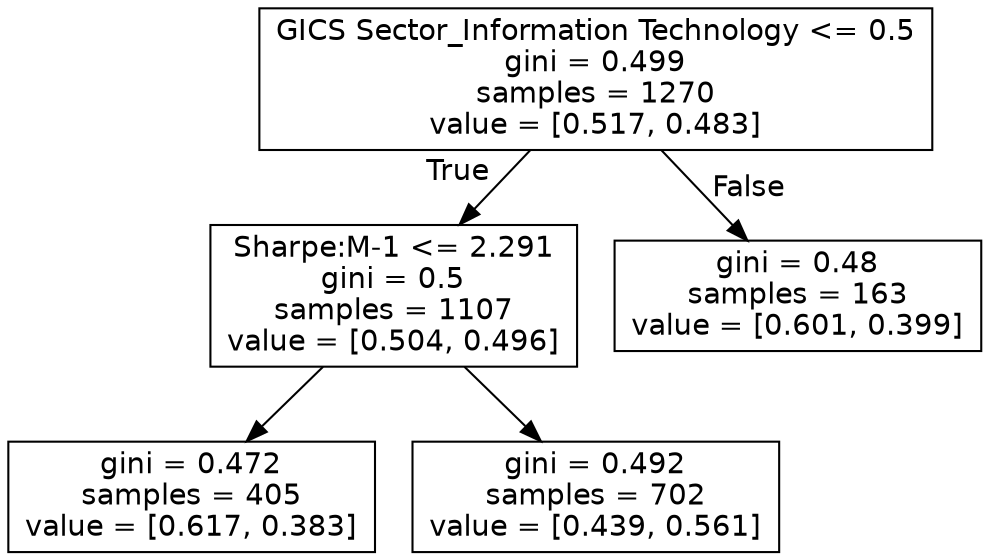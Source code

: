 digraph Tree {
node [shape=box, style="filled", color="black", fontname="helvetica"] ;
edge [fontname="helvetica"] ;
0 [label="GICS Sector_Information Technology <= 0.5\ngini = 0.499\nsamples = 1270\nvalue = [0.517, 0.483]", fillcolor="#ffffff"] ;
1 [label="Sharpe:M-1 <= 2.291\ngini = 0.5\nsamples = 1107\nvalue = [0.504, 0.496]", fillcolor="#ffffff"] ;
0 -> 1 [labeldistance=2.5, labelangle=45, headlabel="True"] ;
2 [label="gini = 0.472\nsamples = 405\nvalue = [0.617, 0.383]", fillcolor="#ffffff"] ;
1 -> 2 ;
3 [label="gini = 0.492\nsamples = 702\nvalue = [0.439, 0.561]", fillcolor="#ffffff"] ;
1 -> 3 ;
4 [label="gini = 0.48\nsamples = 163\nvalue = [0.601, 0.399]", fillcolor="#ffffff"] ;
0 -> 4 [labeldistance=2.5, labelangle=-45, headlabel="False"] ;
}
